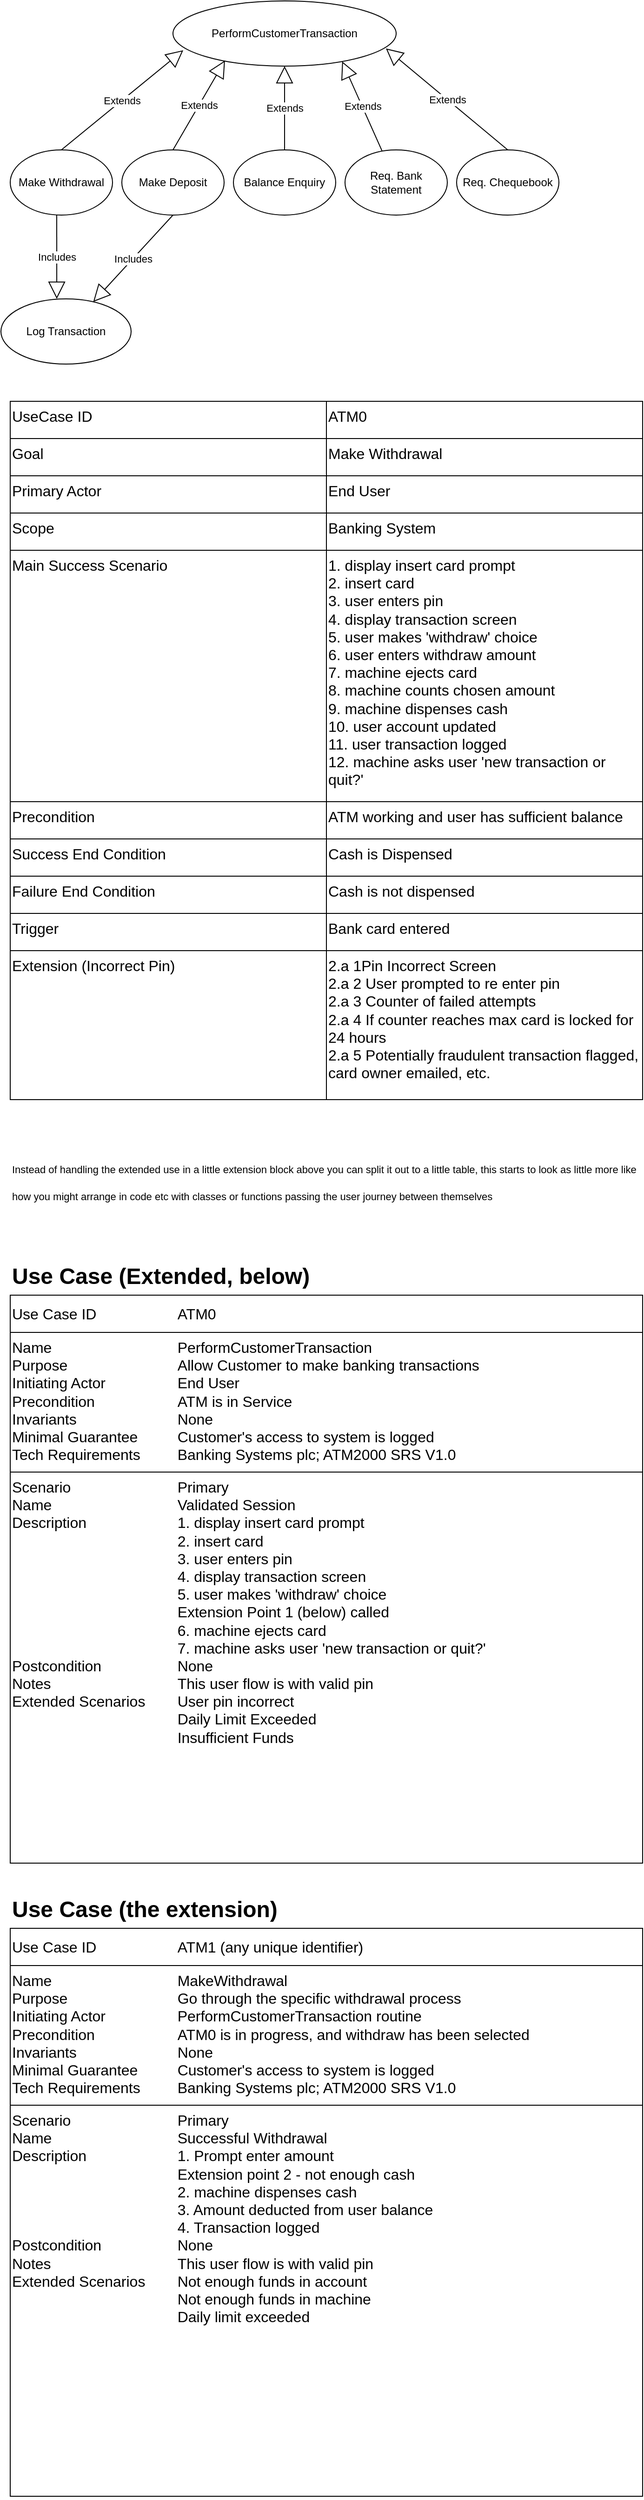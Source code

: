 <mxfile version="24.7.16">
  <diagram name="Page-1" id="umPs6xT7C7LwK8Nbkj6T">
    <mxGraphModel dx="1166" dy="850" grid="1" gridSize="10" guides="1" tooltips="1" connect="1" arrows="1" fold="1" page="1" pageScale="1" pageWidth="827" pageHeight="1169" math="0" shadow="0">
      <root>
        <mxCell id="0" />
        <mxCell id="1" parent="0" />
        <mxCell id="i3tY8GlQoI4o4nY7Csy0-1" value="PerformCustomerTransaction" style="ellipse;whiteSpace=wrap;html=1;" vertex="1" parent="1">
          <mxGeometry x="255" y="50" width="240" height="70" as="geometry" />
        </mxCell>
        <mxCell id="i3tY8GlQoI4o4nY7Csy0-2" value="Make Withdrawal" style="ellipse;whiteSpace=wrap;html=1;" vertex="1" parent="1">
          <mxGeometry x="80" y="210" width="110" height="70" as="geometry" />
        </mxCell>
        <mxCell id="i3tY8GlQoI4o4nY7Csy0-6" value="Make Deposit" style="ellipse;whiteSpace=wrap;html=1;" vertex="1" parent="1">
          <mxGeometry x="200" y="210" width="110" height="70" as="geometry" />
        </mxCell>
        <mxCell id="i3tY8GlQoI4o4nY7Csy0-7" value="Balance Enquiry" style="ellipse;whiteSpace=wrap;html=1;" vertex="1" parent="1">
          <mxGeometry x="320" y="210" width="110" height="70" as="geometry" />
        </mxCell>
        <mxCell id="i3tY8GlQoI4o4nY7Csy0-8" value="Req. Bank Statement" style="ellipse;whiteSpace=wrap;html=1;" vertex="1" parent="1">
          <mxGeometry x="440" y="210" width="110" height="70" as="geometry" />
        </mxCell>
        <mxCell id="i3tY8GlQoI4o4nY7Csy0-9" value="Req. Chequebook" style="ellipse;whiteSpace=wrap;html=1;" vertex="1" parent="1">
          <mxGeometry x="560" y="210" width="110" height="70" as="geometry" />
        </mxCell>
        <mxCell id="i3tY8GlQoI4o4nY7Csy0-15" value="Extends" style="endArrow=block;endSize=16;endFill=0;html=1;rounded=0;exitX=0.5;exitY=0;exitDx=0;exitDy=0;entryX=0.046;entryY=0.757;entryDx=0;entryDy=0;entryPerimeter=0;" edge="1" parent="1" source="i3tY8GlQoI4o4nY7Csy0-2" target="i3tY8GlQoI4o4nY7Csy0-1">
          <mxGeometry width="160" relative="1" as="geometry">
            <mxPoint x="240" y="450" as="sourcePoint" />
            <mxPoint x="400" y="450" as="targetPoint" />
          </mxGeometry>
        </mxCell>
        <mxCell id="i3tY8GlQoI4o4nY7Csy0-16" value="Extends" style="endArrow=block;endSize=16;endFill=0;html=1;rounded=0;exitX=0.5;exitY=0;exitDx=0;exitDy=0;entryX=0.233;entryY=0.914;entryDx=0;entryDy=0;entryPerimeter=0;" edge="1" parent="1" source="i3tY8GlQoI4o4nY7Csy0-6" target="i3tY8GlQoI4o4nY7Csy0-1">
          <mxGeometry width="160" relative="1" as="geometry">
            <mxPoint x="145" y="220" as="sourcePoint" />
            <mxPoint x="276" y="123" as="targetPoint" />
          </mxGeometry>
        </mxCell>
        <mxCell id="i3tY8GlQoI4o4nY7Csy0-17" value="Extends" style="endArrow=block;endSize=16;endFill=0;html=1;rounded=0;exitX=0.5;exitY=0;exitDx=0;exitDy=0;entryX=0.5;entryY=1;entryDx=0;entryDy=0;" edge="1" parent="1" source="i3tY8GlQoI4o4nY7Csy0-7" target="i3tY8GlQoI4o4nY7Csy0-1">
          <mxGeometry width="160" relative="1" as="geometry">
            <mxPoint x="265" y="220" as="sourcePoint" />
            <mxPoint x="300" y="130" as="targetPoint" />
          </mxGeometry>
        </mxCell>
        <mxCell id="i3tY8GlQoI4o4nY7Csy0-18" value="Extends" style="endArrow=block;endSize=16;endFill=0;html=1;rounded=0;entryX=0.758;entryY=0.929;entryDx=0;entryDy=0;entryPerimeter=0;" edge="1" parent="1" source="i3tY8GlQoI4o4nY7Csy0-8" target="i3tY8GlQoI4o4nY7Csy0-1">
          <mxGeometry width="160" relative="1" as="geometry">
            <mxPoint x="275" y="230" as="sourcePoint" />
            <mxPoint x="310" y="140" as="targetPoint" />
          </mxGeometry>
        </mxCell>
        <mxCell id="i3tY8GlQoI4o4nY7Csy0-19" value="Extends" style="endArrow=block;endSize=16;endFill=0;html=1;rounded=0;exitX=0.5;exitY=0;exitDx=0;exitDy=0;entryX=0.954;entryY=0.729;entryDx=0;entryDy=0;entryPerimeter=0;" edge="1" parent="1" source="i3tY8GlQoI4o4nY7Csy0-9" target="i3tY8GlQoI4o4nY7Csy0-1">
          <mxGeometry width="160" relative="1" as="geometry">
            <mxPoint x="489" y="222" as="sourcePoint" />
            <mxPoint x="447" y="135" as="targetPoint" />
          </mxGeometry>
        </mxCell>
        <mxCell id="i3tY8GlQoI4o4nY7Csy0-20" value="Log Transaction" style="ellipse;whiteSpace=wrap;html=1;" vertex="1" parent="1">
          <mxGeometry x="70" y="370" width="140" height="70" as="geometry" />
        </mxCell>
        <mxCell id="i3tY8GlQoI4o4nY7Csy0-22" value="Includes" style="endArrow=block;endSize=16;endFill=0;html=1;rounded=0;entryX=0.429;entryY=0;entryDx=0;entryDy=0;entryPerimeter=0;" edge="1" parent="1" target="i3tY8GlQoI4o4nY7Csy0-20">
          <mxGeometry width="160" relative="1" as="geometry">
            <mxPoint x="130" y="280" as="sourcePoint" />
            <mxPoint x="90" y="320" as="targetPoint" />
          </mxGeometry>
        </mxCell>
        <mxCell id="i3tY8GlQoI4o4nY7Csy0-24" value="Includes" style="endArrow=block;endSize=16;endFill=0;html=1;rounded=0;exitX=0.5;exitY=1;exitDx=0;exitDy=0;" edge="1" parent="1" source="i3tY8GlQoI4o4nY7Csy0-6" target="i3tY8GlQoI4o4nY7Csy0-20">
          <mxGeometry width="160" relative="1" as="geometry">
            <mxPoint x="150" y="380" as="sourcePoint" />
            <mxPoint x="270" y="370" as="targetPoint" />
          </mxGeometry>
        </mxCell>
        <mxCell id="i3tY8GlQoI4o4nY7Csy0-25" value="" style="shape=table;startSize=0;container=1;collapsible=0;childLayout=tableLayout;fontSize=16;align=left;" vertex="1" parent="1">
          <mxGeometry x="80" y="480" width="680" height="750" as="geometry" />
        </mxCell>
        <mxCell id="i3tY8GlQoI4o4nY7Csy0-26" value="" style="shape=tableRow;horizontal=0;startSize=0;swimlaneHead=0;swimlaneBody=0;strokeColor=inherit;top=0;left=0;bottom=0;right=0;collapsible=0;dropTarget=0;fillColor=none;points=[[0,0.5],[1,0.5]];portConstraint=eastwest;fontSize=16;" vertex="1" parent="i3tY8GlQoI4o4nY7Csy0-25">
          <mxGeometry width="680" height="40" as="geometry" />
        </mxCell>
        <mxCell id="i3tY8GlQoI4o4nY7Csy0-43" value="UseCase ID" style="shape=partialRectangle;html=1;whiteSpace=wrap;connectable=0;strokeColor=inherit;overflow=hidden;fillColor=none;top=0;left=0;bottom=0;right=0;pointerEvents=1;fontSize=16;align=left;verticalAlign=top;" vertex="1" parent="i3tY8GlQoI4o4nY7Csy0-26">
          <mxGeometry width="340" height="40" as="geometry">
            <mxRectangle width="340" height="40" as="alternateBounds" />
          </mxGeometry>
        </mxCell>
        <mxCell id="i3tY8GlQoI4o4nY7Csy0-40" value="ATM0" style="shape=partialRectangle;html=1;whiteSpace=wrap;connectable=0;strokeColor=inherit;overflow=hidden;fillColor=none;top=0;left=0;bottom=0;right=0;pointerEvents=1;fontSize=16;align=left;verticalAlign=top;" vertex="1" parent="i3tY8GlQoI4o4nY7Csy0-26">
          <mxGeometry x="340" width="340" height="40" as="geometry">
            <mxRectangle width="340" height="40" as="alternateBounds" />
          </mxGeometry>
        </mxCell>
        <mxCell id="i3tY8GlQoI4o4nY7Csy0-34" value="" style="shape=tableRow;horizontal=0;startSize=0;swimlaneHead=0;swimlaneBody=0;strokeColor=inherit;top=0;left=0;bottom=0;right=0;collapsible=0;dropTarget=0;fillColor=none;points=[[0,0.5],[1,0.5]];portConstraint=eastwest;fontSize=16;" vertex="1" parent="i3tY8GlQoI4o4nY7Csy0-25">
          <mxGeometry y="40" width="680" height="40" as="geometry" />
        </mxCell>
        <mxCell id="i3tY8GlQoI4o4nY7Csy0-44" value="Goal" style="shape=partialRectangle;html=1;whiteSpace=wrap;connectable=0;strokeColor=inherit;overflow=hidden;fillColor=none;top=0;left=0;bottom=0;right=0;pointerEvents=1;fontSize=16;align=left;verticalAlign=top;" vertex="1" parent="i3tY8GlQoI4o4nY7Csy0-34">
          <mxGeometry width="340" height="40" as="geometry">
            <mxRectangle width="340" height="40" as="alternateBounds" />
          </mxGeometry>
        </mxCell>
        <mxCell id="i3tY8GlQoI4o4nY7Csy0-41" value="Make Withdrawal" style="shape=partialRectangle;html=1;whiteSpace=wrap;connectable=0;strokeColor=inherit;overflow=hidden;fillColor=none;top=0;left=0;bottom=0;right=0;pointerEvents=1;fontSize=16;align=left;verticalAlign=top;" vertex="1" parent="i3tY8GlQoI4o4nY7Csy0-34">
          <mxGeometry x="340" width="340" height="40" as="geometry">
            <mxRectangle width="340" height="40" as="alternateBounds" />
          </mxGeometry>
        </mxCell>
        <mxCell id="i3tY8GlQoI4o4nY7Csy0-30" value="" style="shape=tableRow;horizontal=0;startSize=0;swimlaneHead=0;swimlaneBody=0;strokeColor=inherit;top=0;left=0;bottom=0;right=0;collapsible=0;dropTarget=0;fillColor=none;points=[[0,0.5],[1,0.5]];portConstraint=eastwest;fontSize=16;" vertex="1" parent="i3tY8GlQoI4o4nY7Csy0-25">
          <mxGeometry y="80" width="680" height="40" as="geometry" />
        </mxCell>
        <mxCell id="i3tY8GlQoI4o4nY7Csy0-45" value="Primary Actor" style="shape=partialRectangle;html=1;whiteSpace=wrap;connectable=0;strokeColor=inherit;overflow=hidden;fillColor=none;top=0;left=0;bottom=0;right=0;pointerEvents=1;fontSize=16;align=left;verticalAlign=top;" vertex="1" parent="i3tY8GlQoI4o4nY7Csy0-30">
          <mxGeometry width="340" height="40" as="geometry">
            <mxRectangle width="340" height="40" as="alternateBounds" />
          </mxGeometry>
        </mxCell>
        <mxCell id="i3tY8GlQoI4o4nY7Csy0-42" value="End User" style="shape=partialRectangle;html=1;whiteSpace=wrap;connectable=0;strokeColor=inherit;overflow=hidden;fillColor=none;top=0;left=0;bottom=0;right=0;pointerEvents=1;fontSize=16;align=left;verticalAlign=top;" vertex="1" parent="i3tY8GlQoI4o4nY7Csy0-30">
          <mxGeometry x="340" width="340" height="40" as="geometry">
            <mxRectangle width="340" height="40" as="alternateBounds" />
          </mxGeometry>
        </mxCell>
        <mxCell id="i3tY8GlQoI4o4nY7Csy0-52" style="shape=tableRow;horizontal=0;startSize=0;swimlaneHead=0;swimlaneBody=0;strokeColor=inherit;top=0;left=0;bottom=0;right=0;collapsible=0;dropTarget=0;fillColor=none;points=[[0,0.5],[1,0.5]];portConstraint=eastwest;fontSize=16;" vertex="1" parent="i3tY8GlQoI4o4nY7Csy0-25">
          <mxGeometry y="120" width="680" height="40" as="geometry" />
        </mxCell>
        <mxCell id="i3tY8GlQoI4o4nY7Csy0-53" value="Scope" style="shape=partialRectangle;html=1;whiteSpace=wrap;connectable=0;strokeColor=inherit;overflow=hidden;fillColor=none;top=0;left=0;bottom=0;right=0;pointerEvents=1;fontSize=16;align=left;verticalAlign=top;" vertex="1" parent="i3tY8GlQoI4o4nY7Csy0-52">
          <mxGeometry width="340" height="40" as="geometry">
            <mxRectangle width="340" height="40" as="alternateBounds" />
          </mxGeometry>
        </mxCell>
        <mxCell id="i3tY8GlQoI4o4nY7Csy0-54" value="Banking System" style="shape=partialRectangle;html=1;whiteSpace=wrap;connectable=0;strokeColor=inherit;overflow=hidden;fillColor=none;top=0;left=0;bottom=0;right=0;pointerEvents=1;fontSize=16;align=left;verticalAlign=top;" vertex="1" parent="i3tY8GlQoI4o4nY7Csy0-52">
          <mxGeometry x="340" width="340" height="40" as="geometry">
            <mxRectangle width="340" height="40" as="alternateBounds" />
          </mxGeometry>
        </mxCell>
        <mxCell id="i3tY8GlQoI4o4nY7Csy0-55" style="shape=tableRow;horizontal=0;startSize=0;swimlaneHead=0;swimlaneBody=0;strokeColor=inherit;top=0;left=0;bottom=0;right=0;collapsible=0;dropTarget=0;fillColor=none;points=[[0,0.5],[1,0.5]];portConstraint=eastwest;fontSize=16;" vertex="1" parent="i3tY8GlQoI4o4nY7Csy0-25">
          <mxGeometry y="160" width="680" height="270" as="geometry" />
        </mxCell>
        <mxCell id="i3tY8GlQoI4o4nY7Csy0-56" value="Main Success Scenario" style="shape=partialRectangle;html=1;whiteSpace=wrap;connectable=0;strokeColor=inherit;overflow=hidden;fillColor=none;top=0;left=0;bottom=0;right=0;pointerEvents=1;fontSize=16;align=left;verticalAlign=top;" vertex="1" parent="i3tY8GlQoI4o4nY7Csy0-55">
          <mxGeometry width="340" height="270" as="geometry">
            <mxRectangle width="340" height="270" as="alternateBounds" />
          </mxGeometry>
        </mxCell>
        <mxCell id="i3tY8GlQoI4o4nY7Csy0-57" value="&lt;div&gt;1. display insert card prompt&lt;/div&gt;2. insert card&lt;div&gt;3. user enters pin&lt;/div&gt;&lt;div&gt;4. display transaction screen&lt;/div&gt;&lt;div&gt;5. user makes &#39;withdraw&#39; choice&lt;/div&gt;&lt;div&gt;6. user enters withdraw amount&lt;/div&gt;&lt;div&gt;7. machine ejects card&lt;/div&gt;&lt;div&gt;8. machine counts chosen amount&lt;/div&gt;&lt;div&gt;9. machine dispenses cash&lt;/div&gt;&lt;div&gt;10. user account updated&lt;/div&gt;&lt;div&gt;11. user transaction logged&lt;/div&gt;&lt;div&gt;12. machine asks user &#39;new transaction or quit?&#39;&lt;/div&gt;" style="shape=partialRectangle;html=1;whiteSpace=wrap;connectable=0;strokeColor=inherit;overflow=hidden;fillColor=none;top=0;left=0;bottom=0;right=0;pointerEvents=1;fontSize=16;align=left;verticalAlign=top;" vertex="1" parent="i3tY8GlQoI4o4nY7Csy0-55">
          <mxGeometry x="340" width="340" height="270" as="geometry">
            <mxRectangle width="340" height="270" as="alternateBounds" />
          </mxGeometry>
        </mxCell>
        <mxCell id="i3tY8GlQoI4o4nY7Csy0-58" style="shape=tableRow;horizontal=0;startSize=0;swimlaneHead=0;swimlaneBody=0;strokeColor=inherit;top=0;left=0;bottom=0;right=0;collapsible=0;dropTarget=0;fillColor=none;points=[[0,0.5],[1,0.5]];portConstraint=eastwest;fontSize=16;" vertex="1" parent="i3tY8GlQoI4o4nY7Csy0-25">
          <mxGeometry y="430" width="680" height="40" as="geometry" />
        </mxCell>
        <mxCell id="i3tY8GlQoI4o4nY7Csy0-59" value="Precondition" style="shape=partialRectangle;html=1;whiteSpace=wrap;connectable=0;strokeColor=inherit;overflow=hidden;fillColor=none;top=0;left=0;bottom=0;right=0;pointerEvents=1;fontSize=16;align=left;verticalAlign=top;" vertex="1" parent="i3tY8GlQoI4o4nY7Csy0-58">
          <mxGeometry width="340" height="40" as="geometry">
            <mxRectangle width="340" height="40" as="alternateBounds" />
          </mxGeometry>
        </mxCell>
        <mxCell id="i3tY8GlQoI4o4nY7Csy0-60" value="ATM working and user has sufficient balance" style="shape=partialRectangle;html=1;whiteSpace=wrap;connectable=0;strokeColor=inherit;overflow=hidden;fillColor=none;top=0;left=0;bottom=0;right=0;pointerEvents=1;fontSize=16;align=left;verticalAlign=top;" vertex="1" parent="i3tY8GlQoI4o4nY7Csy0-58">
          <mxGeometry x="340" width="340" height="40" as="geometry">
            <mxRectangle width="340" height="40" as="alternateBounds" />
          </mxGeometry>
        </mxCell>
        <mxCell id="i3tY8GlQoI4o4nY7Csy0-61" style="shape=tableRow;horizontal=0;startSize=0;swimlaneHead=0;swimlaneBody=0;strokeColor=inherit;top=0;left=0;bottom=0;right=0;collapsible=0;dropTarget=0;fillColor=none;points=[[0,0.5],[1,0.5]];portConstraint=eastwest;fontSize=16;" vertex="1" parent="i3tY8GlQoI4o4nY7Csy0-25">
          <mxGeometry y="470" width="680" height="40" as="geometry" />
        </mxCell>
        <mxCell id="i3tY8GlQoI4o4nY7Csy0-62" value="Success End Condition" style="shape=partialRectangle;html=1;whiteSpace=wrap;connectable=0;strokeColor=inherit;overflow=hidden;fillColor=none;top=0;left=0;bottom=0;right=0;pointerEvents=1;fontSize=16;align=left;verticalAlign=top;" vertex="1" parent="i3tY8GlQoI4o4nY7Csy0-61">
          <mxGeometry width="340" height="40" as="geometry">
            <mxRectangle width="340" height="40" as="alternateBounds" />
          </mxGeometry>
        </mxCell>
        <mxCell id="i3tY8GlQoI4o4nY7Csy0-63" value="Cash is Dispensed" style="shape=partialRectangle;html=1;whiteSpace=wrap;connectable=0;strokeColor=inherit;overflow=hidden;fillColor=none;top=0;left=0;bottom=0;right=0;pointerEvents=1;fontSize=16;align=left;verticalAlign=top;" vertex="1" parent="i3tY8GlQoI4o4nY7Csy0-61">
          <mxGeometry x="340" width="340" height="40" as="geometry">
            <mxRectangle width="340" height="40" as="alternateBounds" />
          </mxGeometry>
        </mxCell>
        <mxCell id="i3tY8GlQoI4o4nY7Csy0-64" style="shape=tableRow;horizontal=0;startSize=0;swimlaneHead=0;swimlaneBody=0;strokeColor=inherit;top=0;left=0;bottom=0;right=0;collapsible=0;dropTarget=0;fillColor=none;points=[[0,0.5],[1,0.5]];portConstraint=eastwest;fontSize=16;" vertex="1" parent="i3tY8GlQoI4o4nY7Csy0-25">
          <mxGeometry y="510" width="680" height="40" as="geometry" />
        </mxCell>
        <mxCell id="i3tY8GlQoI4o4nY7Csy0-65" value="Failure End Condition" style="shape=partialRectangle;html=1;whiteSpace=wrap;connectable=0;strokeColor=inherit;overflow=hidden;fillColor=none;top=0;left=0;bottom=0;right=0;pointerEvents=1;fontSize=16;align=left;verticalAlign=top;" vertex="1" parent="i3tY8GlQoI4o4nY7Csy0-64">
          <mxGeometry width="340" height="40" as="geometry">
            <mxRectangle width="340" height="40" as="alternateBounds" />
          </mxGeometry>
        </mxCell>
        <mxCell id="i3tY8GlQoI4o4nY7Csy0-66" value="Cash is not dispensed" style="shape=partialRectangle;html=1;whiteSpace=wrap;connectable=0;strokeColor=inherit;overflow=hidden;fillColor=none;top=0;left=0;bottom=0;right=0;pointerEvents=1;fontSize=16;align=left;verticalAlign=top;" vertex="1" parent="i3tY8GlQoI4o4nY7Csy0-64">
          <mxGeometry x="340" width="340" height="40" as="geometry">
            <mxRectangle width="340" height="40" as="alternateBounds" />
          </mxGeometry>
        </mxCell>
        <mxCell id="i3tY8GlQoI4o4nY7Csy0-67" style="shape=tableRow;horizontal=0;startSize=0;swimlaneHead=0;swimlaneBody=0;strokeColor=inherit;top=0;left=0;bottom=0;right=0;collapsible=0;dropTarget=0;fillColor=none;points=[[0,0.5],[1,0.5]];portConstraint=eastwest;fontSize=16;" vertex="1" parent="i3tY8GlQoI4o4nY7Csy0-25">
          <mxGeometry y="550" width="680" height="40" as="geometry" />
        </mxCell>
        <mxCell id="i3tY8GlQoI4o4nY7Csy0-68" value="Trigger" style="shape=partialRectangle;html=1;whiteSpace=wrap;connectable=0;strokeColor=inherit;overflow=hidden;fillColor=none;top=0;left=0;bottom=0;right=0;pointerEvents=1;fontSize=16;align=left;verticalAlign=top;" vertex="1" parent="i3tY8GlQoI4o4nY7Csy0-67">
          <mxGeometry width="340" height="40" as="geometry">
            <mxRectangle width="340" height="40" as="alternateBounds" />
          </mxGeometry>
        </mxCell>
        <mxCell id="i3tY8GlQoI4o4nY7Csy0-69" value="Bank card entered" style="shape=partialRectangle;html=1;whiteSpace=wrap;connectable=0;strokeColor=inherit;overflow=hidden;fillColor=none;top=0;left=0;bottom=0;right=0;pointerEvents=1;fontSize=16;align=left;verticalAlign=top;" vertex="1" parent="i3tY8GlQoI4o4nY7Csy0-67">
          <mxGeometry x="340" width="340" height="40" as="geometry">
            <mxRectangle width="340" height="40" as="alternateBounds" />
          </mxGeometry>
        </mxCell>
        <mxCell id="i3tY8GlQoI4o4nY7Csy0-70" style="shape=tableRow;horizontal=0;startSize=0;swimlaneHead=0;swimlaneBody=0;strokeColor=inherit;top=0;left=0;bottom=0;right=0;collapsible=0;dropTarget=0;fillColor=none;points=[[0,0.5],[1,0.5]];portConstraint=eastwest;fontSize=16;" vertex="1" parent="i3tY8GlQoI4o4nY7Csy0-25">
          <mxGeometry y="590" width="680" height="160" as="geometry" />
        </mxCell>
        <mxCell id="i3tY8GlQoI4o4nY7Csy0-71" value="Extension (Incorrect Pin)" style="shape=partialRectangle;html=1;whiteSpace=wrap;connectable=0;strokeColor=inherit;overflow=hidden;fillColor=none;top=0;left=0;bottom=0;right=0;pointerEvents=1;fontSize=16;align=left;verticalAlign=top;" vertex="1" parent="i3tY8GlQoI4o4nY7Csy0-70">
          <mxGeometry width="340" height="160" as="geometry">
            <mxRectangle width="340" height="160" as="alternateBounds" />
          </mxGeometry>
        </mxCell>
        <mxCell id="i3tY8GlQoI4o4nY7Csy0-72" value="2.a 1Pin Incorrect Screen&lt;div&gt;2.a 2 User prompted to re enter pin&lt;/div&gt;&lt;div&gt;2.a 3 Counter of failed attempts&lt;/div&gt;&lt;div&gt;2.a 4 If counter reaches max card is locked for 24 hours&lt;/div&gt;&lt;div&gt;2.a 5 Potentially fraudulent transaction flagged, card owner emailed, etc.&lt;/div&gt;" style="shape=partialRectangle;html=1;whiteSpace=wrap;connectable=0;strokeColor=inherit;overflow=hidden;fillColor=none;top=0;left=0;bottom=0;right=0;pointerEvents=1;fontSize=16;align=left;verticalAlign=top;" vertex="1" parent="i3tY8GlQoI4o4nY7Csy0-70">
          <mxGeometry x="340" width="340" height="160" as="geometry">
            <mxRectangle width="340" height="160" as="alternateBounds" />
          </mxGeometry>
        </mxCell>
        <mxCell id="i3tY8GlQoI4o4nY7Csy0-76" value="" style="shape=table;startSize=0;container=1;collapsible=0;childLayout=tableLayout;fontSize=16;" vertex="1" parent="1">
          <mxGeometry x="80" y="1440" width="680" height="610" as="geometry" />
        </mxCell>
        <mxCell id="i3tY8GlQoI4o4nY7Csy0-91" style="shape=tableRow;horizontal=0;startSize=0;swimlaneHead=0;swimlaneBody=0;strokeColor=inherit;top=0;left=0;bottom=0;right=0;collapsible=0;dropTarget=0;fillColor=none;points=[[0,0.5],[1,0.5]];portConstraint=eastwest;fontSize=16;" vertex="1" parent="i3tY8GlQoI4o4nY7Csy0-76">
          <mxGeometry width="680" height="40" as="geometry" />
        </mxCell>
        <mxCell id="i3tY8GlQoI4o4nY7Csy0-92" value="Use Case ID&lt;span style=&quot;white-space: pre;&quot;&gt;&#x9;&lt;span style=&quot;white-space: pre;&quot;&gt;&#x9;&lt;/span&gt;&lt;span style=&quot;white-space: pre;&quot;&gt;&#x9;&lt;/span&gt;ATM0&lt;/span&gt;" style="shape=partialRectangle;html=1;whiteSpace=wrap;connectable=0;strokeColor=inherit;overflow=hidden;fillColor=none;top=0;left=0;bottom=0;right=0;pointerEvents=1;fontSize=16;align=left;" vertex="1" parent="i3tY8GlQoI4o4nY7Csy0-91">
          <mxGeometry width="680" height="40" as="geometry">
            <mxRectangle width="680" height="40" as="alternateBounds" />
          </mxGeometry>
        </mxCell>
        <mxCell id="i3tY8GlQoI4o4nY7Csy0-89" style="shape=tableRow;horizontal=0;startSize=0;swimlaneHead=0;swimlaneBody=0;strokeColor=inherit;top=0;left=0;bottom=0;right=0;collapsible=0;dropTarget=0;fillColor=none;points=[[0,0.5],[1,0.5]];portConstraint=eastwest;fontSize=16;" vertex="1" parent="i3tY8GlQoI4o4nY7Csy0-76">
          <mxGeometry y="40" width="680" height="150" as="geometry" />
        </mxCell>
        <mxCell id="i3tY8GlQoI4o4nY7Csy0-90" value="Name&lt;span style=&quot;white-space: pre;&quot;&gt;&#x9;&lt;/span&gt;&lt;span style=&quot;white-space: pre;&quot;&gt;&#x9;&lt;/span&gt;&lt;span style=&quot;white-space: pre;&quot;&gt;&#x9;&lt;/span&gt;&lt;span style=&quot;white-space: pre;&quot;&gt;&#x9;PerformCustomerTransaction&lt;/span&gt;&lt;div&gt;Purpose&lt;span style=&quot;white-space: pre;&quot;&gt;&#x9;&lt;/span&gt;&lt;span style=&quot;white-space: pre;&quot;&gt;&#x9;&lt;/span&gt;&lt;span style=&quot;white-space: pre;&quot;&gt;&#x9;&lt;/span&gt;&lt;span style=&quot;white-space: pre;&quot;&gt;&#x9;Allow Customer to make banking transactions&lt;/span&gt;&lt;/div&gt;&lt;div&gt;Initiating Actor&lt;span style=&quot;white-space: pre;&quot;&gt;&#x9;&lt;/span&gt;&lt;span style=&quot;white-space: pre;&quot;&gt;&#x9;&lt;/span&gt;&lt;span style=&quot;white-space: pre;&quot;&gt;&#x9;End User&lt;/span&gt;&lt;/div&gt;&lt;div&gt;Precondition&lt;span style=&quot;white-space: pre;&quot;&gt;&#x9;&lt;/span&gt;&lt;span style=&quot;white-space: pre;&quot;&gt;&#x9;&lt;/span&gt;&lt;span style=&quot;white-space: pre;&quot;&gt;&#x9;ATM is in Service&lt;/span&gt;&lt;/div&gt;&lt;div&gt;Invariants&lt;span style=&quot;white-space: pre;&quot;&gt;&#x9;&lt;/span&gt;&lt;span style=&quot;white-space: pre;&quot;&gt;&#x9;&lt;/span&gt;&lt;span style=&quot;white-space: pre;&quot;&gt;&#x9;None&lt;/span&gt;&lt;/div&gt;&lt;div&gt;Minimal&lt;span style=&quot;white-space: pre;&quot;&gt; &lt;/span&gt;Guarantee&lt;span style=&quot;white-space: pre;&quot;&gt;&#x9;&lt;/span&gt;&lt;span style=&quot;white-space: pre;&quot;&gt;&#x9;Customer&#39;s access to system is logged&lt;/span&gt;&lt;/div&gt;&lt;div&gt;Tech Requirements&lt;span style=&quot;white-space: pre;&quot;&gt;&#x9;&lt;/span&gt;&lt;span style=&quot;white-space: pre;&quot;&gt;&#x9;Banking Systems plc; ATM2000 SRS V1.0&lt;/span&gt;&lt;span style=&quot;white-space: pre;&quot;&gt;&#x9;&lt;/span&gt;&lt;/div&gt;" style="shape=partialRectangle;html=1;whiteSpace=wrap;connectable=0;strokeColor=inherit;overflow=hidden;fillColor=none;top=0;left=0;bottom=0;right=0;pointerEvents=1;fontSize=16;align=left;verticalAlign=top;" vertex="1" parent="i3tY8GlQoI4o4nY7Csy0-89">
          <mxGeometry width="680" height="150" as="geometry">
            <mxRectangle width="680" height="150" as="alternateBounds" />
          </mxGeometry>
        </mxCell>
        <mxCell id="i3tY8GlQoI4o4nY7Csy0-77" value="" style="shape=tableRow;horizontal=0;startSize=0;swimlaneHead=0;swimlaneBody=0;strokeColor=inherit;top=0;left=0;bottom=0;right=0;collapsible=0;dropTarget=0;fillColor=none;points=[[0,0.5],[1,0.5]];portConstraint=eastwest;fontSize=16;" vertex="1" parent="i3tY8GlQoI4o4nY7Csy0-76">
          <mxGeometry y="190" width="680" height="420" as="geometry" />
        </mxCell>
        <mxCell id="i3tY8GlQoI4o4nY7Csy0-78" value="Scenario&lt;span style=&quot;white-space: pre;&quot;&gt;&#x9;&lt;/span&gt;&lt;span style=&quot;white-space: pre;&quot;&gt;&#x9;&lt;/span&gt;&lt;span style=&quot;white-space: pre;&quot;&gt;&#x9;&lt;/span&gt;&lt;span style=&quot;white-space: pre;&quot;&gt;&#x9;Primary&lt;/span&gt;&lt;div&gt;&lt;span style=&quot;white-space: pre;&quot;&gt;Name&lt;span style=&quot;white-space: pre;&quot;&gt;&#x9;&lt;/span&gt;&lt;span style=&quot;white-space: pre;&quot;&gt;&#x9;&lt;/span&gt;&lt;span style=&quot;white-space: pre;&quot;&gt;&#x9;&lt;/span&gt;&lt;span style=&quot;white-space: pre;&quot;&gt;&#x9;Validated Session&lt;/span&gt;&lt;/span&gt;&lt;/div&gt;&lt;div&gt;&lt;span style=&quot;white-space: pre;&quot;&gt;&lt;span style=&quot;white-space: pre;&quot;&gt;Description&lt;span style=&quot;white-space: pre;&quot;&gt;&#x9;&lt;/span&gt;&lt;span style=&quot;white-space: pre;&quot;&gt;&#x9;&lt;/span&gt;&lt;span style=&quot;white-space: pre;&quot;&gt;&#x9;&lt;/span&gt;&lt;/span&gt;&lt;/span&gt;1. display insert card prompt&lt;/div&gt;&lt;span style=&quot;white-space: pre;&quot;&gt;&#x9;&lt;/span&gt;&lt;span style=&quot;white-space: pre;&quot;&gt;&#x9;&lt;/span&gt;&lt;span style=&quot;white-space: pre;&quot;&gt;&#x9;&lt;/span&gt;&lt;span style=&quot;white-space: pre;&quot;&gt;&#x9;&lt;/span&gt;&lt;span style=&quot;white-space: pre;&quot;&gt;&#x9;&lt;/span&gt;2. insert card&lt;div&gt;&lt;span style=&quot;white-space: pre;&quot;&gt;&#x9;&lt;/span&gt;&lt;span style=&quot;white-space: pre;&quot;&gt;&#x9;&lt;/span&gt;&lt;span style=&quot;white-space: pre;&quot;&gt;&#x9;&lt;/span&gt;&lt;span style=&quot;white-space: pre;&quot;&gt;&#x9;&lt;/span&gt;&lt;span style=&quot;white-space: pre;&quot;&gt;&#x9;&lt;/span&gt;3. user enters pin&lt;/div&gt;&lt;div&gt;&lt;span style=&quot;white-space: pre;&quot;&gt;&#x9;&lt;/span&gt;&lt;span style=&quot;white-space: pre;&quot;&gt;&#x9;&lt;/span&gt;&lt;span style=&quot;white-space: pre;&quot;&gt;&#x9;&lt;/span&gt;&lt;span style=&quot;white-space: pre;&quot;&gt;&#x9;&lt;/span&gt;&lt;span style=&quot;white-space: pre;&quot;&gt;&#x9;&lt;/span&gt;4. display transaction screen&lt;/div&gt;&lt;div&gt;&lt;span style=&quot;white-space: pre;&quot;&gt;&#x9;&lt;/span&gt;&lt;span style=&quot;white-space: pre;&quot;&gt;&#x9;&lt;/span&gt;&lt;span style=&quot;white-space: pre;&quot;&gt;&#x9;&lt;/span&gt;&lt;span style=&quot;white-space: pre;&quot;&gt;&#x9;&lt;/span&gt;&lt;span style=&quot;white-space: pre;&quot;&gt;&#x9;&lt;/span&gt;5. user makes &#39;withdraw&#39; choice&lt;/div&gt;&lt;div&gt;&lt;span style=&quot;white-space: pre;&quot;&gt;&#x9;&lt;/span&gt;&lt;span style=&quot;white-space: pre;&quot;&gt;&#x9;&lt;/span&gt;&lt;span style=&quot;white-space: pre;&quot;&gt;&#x9;&lt;/span&gt;&lt;span style=&quot;white-space: pre;&quot;&gt;&#x9;&lt;/span&gt;&lt;span style=&quot;white-space: pre;&quot;&gt;&#x9;Extension Point 1 (below) called&lt;/span&gt;&lt;/div&gt;&lt;div&gt;&lt;span style=&quot;white-space: pre;&quot;&gt;&#x9;&lt;/span&gt;&lt;span style=&quot;white-space: pre;&quot;&gt;&#x9;&lt;/span&gt;&lt;span style=&quot;white-space: pre;&quot;&gt;&#x9;&lt;/span&gt;&lt;span style=&quot;white-space: pre;&quot;&gt;&#x9;&lt;/span&gt;&lt;span style=&quot;white-space: pre;&quot;&gt;&#x9;6&lt;/span&gt;. machine ejects card&lt;/div&gt;&lt;div&gt;&lt;span style=&quot;white-space: pre;&quot;&gt;&#x9;&lt;/span&gt;&lt;span style=&quot;white-space: pre;&quot;&gt;&#x9;&lt;/span&gt;&lt;span style=&quot;white-space: pre;&quot;&gt;&#x9;&lt;/span&gt;&lt;span style=&quot;white-space: pre;&quot;&gt;&#x9;&lt;/span&gt;&lt;span style=&quot;white-space: pre;&quot;&gt;&#x9;7&lt;/span&gt;. machine asks user &#39;new transaction or quit?&#39;&lt;/div&gt;&lt;div&gt;Postcondition&lt;span style=&quot;white-space: pre;&quot;&gt;&#x9;&lt;/span&gt;&lt;span style=&quot;white-space: pre;&quot;&gt;&#x9;&lt;/span&gt;&lt;span style=&quot;white-space: pre;&quot;&gt;&#x9;None&lt;/span&gt;&lt;/div&gt;&lt;div&gt;&lt;span style=&quot;white-space: pre;&quot;&gt;Notes&lt;span style=&quot;white-space: pre;&quot;&gt;&#x9;&lt;/span&gt;&lt;span style=&quot;white-space: pre;&quot;&gt;&#x9;&lt;/span&gt;&lt;span style=&quot;white-space: pre;&quot;&gt;&#x9;&lt;/span&gt;&lt;span style=&quot;white-space: pre;&quot;&gt;&#x9;This user flow is with valid pin&lt;/span&gt;&lt;/span&gt;&lt;/div&gt;&lt;div&gt;&lt;span style=&quot;white-space: pre;&quot;&gt;&lt;span style=&quot;white-space: pre;&quot;&gt;Extended Scenarios&lt;span style=&quot;white-space: pre;&quot;&gt;&#x9;User pin incorrect&lt;/span&gt;&lt;/span&gt;&lt;/span&gt;&lt;/div&gt;&lt;div&gt;&lt;span style=&quot;white-space: pre;&quot;&gt;&lt;span style=&quot;white-space: pre;&quot;&gt;&lt;span style=&quot;white-space: pre;&quot;&gt;&lt;span style=&quot;white-space: pre;&quot;&gt;&#x9;&lt;/span&gt;&lt;span style=&quot;white-space: pre;&quot;&gt;&#x9;&lt;/span&gt;&lt;span style=&quot;white-space: pre;&quot;&gt;&#x9;&lt;/span&gt;&lt;span style=&quot;white-space: pre;&quot;&gt;&#x9;&lt;/span&gt;&lt;span style=&quot;white-space: pre;&quot;&gt;&#x9;Daily Limit Exceeded&lt;/span&gt;&lt;br&gt;&lt;/span&gt;&lt;/span&gt;&lt;/span&gt;&lt;/div&gt;&lt;div&gt;&lt;span style=&quot;white-space: pre;&quot;&gt;&lt;span style=&quot;white-space: pre;&quot;&gt;&lt;span style=&quot;white-space: pre;&quot;&gt;&lt;span style=&quot;white-space: pre;&quot;&gt;&lt;span style=&quot;white-space: pre;&quot;&gt;&#x9;&lt;/span&gt;&lt;span style=&quot;white-space: pre;&quot;&gt;&#x9;&lt;/span&gt;&lt;span style=&quot;white-space: pre;&quot;&gt;&#x9;&lt;/span&gt;&lt;span style=&quot;white-space: pre;&quot;&gt;&#x9;&lt;/span&gt;&lt;span style=&quot;white-space: pre;&quot;&gt;&#x9;Insufficient Funds&lt;/span&gt;&lt;br&gt;&lt;/span&gt;&lt;/span&gt;&lt;/span&gt;&lt;/span&gt;&lt;/div&gt;" style="shape=partialRectangle;html=1;whiteSpace=wrap;connectable=0;strokeColor=inherit;overflow=hidden;fillColor=none;top=0;left=0;bottom=0;right=0;pointerEvents=1;fontSize=16;align=left;verticalAlign=top;" vertex="1" parent="i3tY8GlQoI4o4nY7Csy0-77">
          <mxGeometry width="680" height="420" as="geometry">
            <mxRectangle width="680" height="420" as="alternateBounds" />
          </mxGeometry>
        </mxCell>
        <mxCell id="i3tY8GlQoI4o4nY7Csy0-93" value="&lt;font style=&quot;font-size: 11px; font-weight: normal;&quot;&gt;Instead of handling the extended use in a little extension block above you can split it out to a little table, this starts to look as little more like how you might arrange in code etc with classes or functions passing the user journey between themselves&lt;/font&gt;" style="text;strokeColor=none;fillColor=none;html=1;fontSize=24;fontStyle=1;verticalAlign=top;align=left;whiteSpace=wrap;" vertex="1" parent="1">
          <mxGeometry x="80" y="1280" width="680" height="70" as="geometry" />
        </mxCell>
        <mxCell id="i3tY8GlQoI4o4nY7Csy0-95" value="Use Case (Extended, below)" style="text;strokeColor=none;fillColor=none;html=1;fontSize=24;fontStyle=1;verticalAlign=middle;align=left;" vertex="1" parent="1">
          <mxGeometry x="80" y="1400" width="340" height="40" as="geometry" />
        </mxCell>
        <mxCell id="i3tY8GlQoI4o4nY7Csy0-97" value="Use Case (the extension)" style="text;strokeColor=none;fillColor=none;html=1;fontSize=24;fontStyle=1;verticalAlign=middle;align=left;" vertex="1" parent="1">
          <mxGeometry x="80" y="2080" width="340" height="40" as="geometry" />
        </mxCell>
        <mxCell id="i3tY8GlQoI4o4nY7Csy0-98" value="" style="shape=table;startSize=0;container=1;collapsible=0;childLayout=tableLayout;fontSize=16;" vertex="1" parent="1">
          <mxGeometry x="80" y="2120" width="680" height="610" as="geometry" />
        </mxCell>
        <mxCell id="i3tY8GlQoI4o4nY7Csy0-99" style="shape=tableRow;horizontal=0;startSize=0;swimlaneHead=0;swimlaneBody=0;strokeColor=inherit;top=0;left=0;bottom=0;right=0;collapsible=0;dropTarget=0;fillColor=none;points=[[0,0.5],[1,0.5]];portConstraint=eastwest;fontSize=16;" vertex="1" parent="i3tY8GlQoI4o4nY7Csy0-98">
          <mxGeometry width="680" height="40" as="geometry" />
        </mxCell>
        <mxCell id="i3tY8GlQoI4o4nY7Csy0-100" value="Use Case ID&lt;span style=&quot;white-space: pre;&quot;&gt;&#x9;&lt;span style=&quot;white-space: pre;&quot;&gt;&#x9;&lt;/span&gt;&lt;span style=&quot;white-space: pre;&quot;&gt;&#x9;&lt;/span&gt;ATM1 (any unique identifier)&lt;/span&gt;" style="shape=partialRectangle;html=1;whiteSpace=wrap;connectable=0;strokeColor=inherit;overflow=hidden;fillColor=none;top=0;left=0;bottom=0;right=0;pointerEvents=1;fontSize=16;align=left;" vertex="1" parent="i3tY8GlQoI4o4nY7Csy0-99">
          <mxGeometry width="680" height="40" as="geometry">
            <mxRectangle width="680" height="40" as="alternateBounds" />
          </mxGeometry>
        </mxCell>
        <mxCell id="i3tY8GlQoI4o4nY7Csy0-101" style="shape=tableRow;horizontal=0;startSize=0;swimlaneHead=0;swimlaneBody=0;strokeColor=inherit;top=0;left=0;bottom=0;right=0;collapsible=0;dropTarget=0;fillColor=none;points=[[0,0.5],[1,0.5]];portConstraint=eastwest;fontSize=16;" vertex="1" parent="i3tY8GlQoI4o4nY7Csy0-98">
          <mxGeometry y="40" width="680" height="150" as="geometry" />
        </mxCell>
        <mxCell id="i3tY8GlQoI4o4nY7Csy0-102" value="Name&lt;span style=&quot;white-space: pre;&quot;&gt;&#x9;&lt;/span&gt;&lt;span style=&quot;white-space: pre;&quot;&gt;&#x9;&lt;/span&gt;&lt;span style=&quot;white-space: pre;&quot;&gt;&#x9;&lt;/span&gt;&lt;span style=&quot;white-space: pre;&quot;&gt;&#x9;MakeWithdrawal&lt;/span&gt;&lt;div&gt;Purpose&lt;span style=&quot;white-space: pre;&quot;&gt;&#x9;&lt;/span&gt;&lt;span style=&quot;white-space: pre;&quot;&gt;&#x9;&lt;/span&gt;&lt;span style=&quot;white-space: pre;&quot;&gt;&#x9;&lt;/span&gt;&lt;span style=&quot;white-space: pre;&quot;&gt;&#x9;Go through the specific withdrawal process&lt;/span&gt;&lt;/div&gt;&lt;div&gt;Initiating Actor&lt;span style=&quot;white-space: pre;&quot;&gt;&#x9;&lt;/span&gt;&lt;span style=&quot;white-space: pre;&quot;&gt;&#x9;&lt;/span&gt;&#x9;&lt;span style=&quot;white-space: pre;&quot;&gt;&#x9;&lt;/span&gt;&lt;span style=&quot;white-space: pre;&quot;&gt;PerformCustomerTransaction routine&lt;/span&gt;&lt;/div&gt;&lt;div&gt;Precondition&lt;span style=&quot;white-space: pre;&quot;&gt;&#x9;&lt;/span&gt;&lt;span style=&quot;white-space: pre;&quot;&gt;&#x9;&lt;/span&gt;&lt;span style=&quot;white-space: pre;&quot;&gt;&#x9;ATM0 is in progress, and withdraw has been selected&lt;/span&gt;&lt;/div&gt;&lt;div&gt;Invariants&lt;span style=&quot;white-space: pre;&quot;&gt;&#x9;&lt;/span&gt;&lt;span style=&quot;white-space: pre;&quot;&gt;&#x9;&lt;/span&gt;&lt;span style=&quot;white-space: pre;&quot;&gt;&#x9;None&lt;/span&gt;&lt;/div&gt;&lt;div&gt;Minimal&lt;span style=&quot;white-space: pre;&quot;&gt; &lt;/span&gt;Guarantee&lt;span style=&quot;white-space: pre;&quot;&gt;&#x9;&lt;/span&gt;&lt;span style=&quot;white-space: pre;&quot;&gt;&#x9;Customer&#39;s access to system is logged&lt;/span&gt;&lt;/div&gt;&lt;div&gt;Tech Requirements&lt;span style=&quot;white-space: pre;&quot;&gt;&#x9;&lt;/span&gt;&lt;span style=&quot;white-space: pre;&quot;&gt;&#x9;Banking Systems plc; ATM2000 SRS V1.0&lt;/span&gt;&lt;span style=&quot;white-space: pre;&quot;&gt;&#x9;&lt;/span&gt;&lt;/div&gt;" style="shape=partialRectangle;html=1;whiteSpace=wrap;connectable=0;strokeColor=inherit;overflow=hidden;fillColor=none;top=0;left=0;bottom=0;right=0;pointerEvents=1;fontSize=16;align=left;verticalAlign=top;" vertex="1" parent="i3tY8GlQoI4o4nY7Csy0-101">
          <mxGeometry width="680" height="150" as="geometry">
            <mxRectangle width="680" height="150" as="alternateBounds" />
          </mxGeometry>
        </mxCell>
        <mxCell id="i3tY8GlQoI4o4nY7Csy0-103" value="" style="shape=tableRow;horizontal=0;startSize=0;swimlaneHead=0;swimlaneBody=0;strokeColor=inherit;top=0;left=0;bottom=0;right=0;collapsible=0;dropTarget=0;fillColor=none;points=[[0,0.5],[1,0.5]];portConstraint=eastwest;fontSize=16;" vertex="1" parent="i3tY8GlQoI4o4nY7Csy0-98">
          <mxGeometry y="190" width="680" height="420" as="geometry" />
        </mxCell>
        <mxCell id="i3tY8GlQoI4o4nY7Csy0-104" value="Scenario&lt;span style=&quot;white-space: pre;&quot;&gt;&#x9;&lt;/span&gt;&lt;span style=&quot;white-space: pre;&quot;&gt;&#x9;&lt;/span&gt;&lt;span style=&quot;white-space: pre;&quot;&gt;&#x9;&lt;/span&gt;&lt;span style=&quot;white-space: pre;&quot;&gt;&#x9;Primary&lt;/span&gt;&lt;div&gt;&lt;span style=&quot;white-space: pre;&quot;&gt;Name&lt;span style=&quot;white-space: pre;&quot;&gt;&#x9;&lt;/span&gt;&lt;span style=&quot;white-space: pre;&quot;&gt;&#x9;&lt;/span&gt;&lt;span style=&quot;white-space: pre;&quot;&gt;&#x9;&lt;/span&gt;&lt;span style=&quot;white-space: pre;&quot;&gt;&#x9;Successful Withdrawal&lt;/span&gt;&lt;/span&gt;&lt;/div&gt;&lt;div&gt;&lt;span style=&quot;white-space: pre;&quot;&gt;&lt;span style=&quot;white-space: pre;&quot;&gt;Description&lt;span style=&quot;white-space: pre;&quot;&gt;&#x9;&lt;/span&gt;&lt;span style=&quot;white-space: pre;&quot;&gt;&#x9;&lt;/span&gt;&lt;span style=&quot;white-space: pre;&quot;&gt;&#x9;&lt;/span&gt;&lt;/span&gt;&lt;/span&gt;1. Prompt enter amount&lt;/div&gt;&lt;div&gt;&lt;span style=&quot;white-space: pre;&quot;&gt;&#x9;&lt;/span&gt;&lt;span style=&quot;white-space: pre;&quot;&gt;&#x9;&lt;/span&gt;&lt;span style=&quot;white-space: pre;&quot;&gt;&#x9;&lt;/span&gt;&lt;span style=&quot;white-space: pre;&quot;&gt;&#x9;&lt;/span&gt;&lt;span style=&quot;white-space: pre;&quot;&gt;&#x9;Extension point 2 - not enough cash &lt;/span&gt;&lt;br&gt;&lt;/div&gt;&lt;span style=&quot;white-space: pre;&quot;&gt;&#x9;&lt;/span&gt;&lt;span style=&quot;white-space: pre;&quot;&gt;&#x9;&lt;/span&gt;&lt;span style=&quot;white-space: pre;&quot;&gt;&#x9;&lt;/span&gt;&lt;span style=&quot;white-space: pre;&quot;&gt;&#x9;&lt;/span&gt;&lt;span style=&quot;white-space: pre;&quot;&gt;&#x9;&lt;/span&gt;2. machine dispenses cash&lt;div&gt;&lt;span style=&quot;white-space: pre;&quot;&gt;&#x9;&lt;/span&gt;&lt;span style=&quot;white-space: pre;&quot;&gt;&#x9;&lt;/span&gt;&lt;span style=&quot;white-space: pre;&quot;&gt;&#x9;&lt;/span&gt;&lt;span style=&quot;white-space: pre;&quot;&gt;&#x9;&lt;/span&gt;&lt;span style=&quot;white-space: pre;&quot;&gt;&#x9;&lt;/span&gt;3. Amount deducted from user balance&lt;/div&gt;&lt;div&gt;&lt;span style=&quot;white-space: pre;&quot;&gt;&#x9;&lt;/span&gt;&lt;span style=&quot;white-space: pre;&quot;&gt;&#x9;&lt;/span&gt;&lt;span style=&quot;white-space: pre;&quot;&gt;&#x9;&lt;/span&gt;&lt;span style=&quot;white-space: pre;&quot;&gt;&#x9;&lt;/span&gt;&lt;span style=&quot;white-space: pre;&quot;&gt;&#x9;&lt;/span&gt;4. Transaction logged&lt;/div&gt;&lt;div&gt;Postcondition&lt;span style=&quot;white-space: pre;&quot;&gt;&#x9;&lt;/span&gt;&lt;span style=&quot;white-space: pre;&quot;&gt;&#x9;&lt;/span&gt;&lt;span style=&quot;white-space: pre;&quot;&gt;&#x9;None&lt;/span&gt;&lt;br&gt;&lt;/div&gt;&lt;div&gt;&lt;span style=&quot;white-space: pre;&quot;&gt;Notes&lt;span style=&quot;white-space: pre;&quot;&gt;&#x9;&lt;/span&gt;&lt;span style=&quot;white-space: pre;&quot;&gt;&#x9;&lt;/span&gt;&lt;span style=&quot;white-space: pre;&quot;&gt;&#x9;&lt;/span&gt;&lt;span style=&quot;white-space: pre;&quot;&gt;&#x9;This user flow is with valid pin&lt;/span&gt;&lt;/span&gt;&lt;/div&gt;&lt;div&gt;&lt;span style=&quot;white-space: pre;&quot;&gt;&lt;span style=&quot;white-space: pre;&quot;&gt;Extended Scenarios&lt;span style=&quot;white-space: pre;&quot;&gt;&#x9;Not enough funds in &lt;/span&gt;&lt;/span&gt;account &lt;/span&gt;&lt;/div&gt;&lt;div&gt;&lt;span style=&quot;white-space: pre;&quot;&gt;&lt;span style=&quot;white-space: pre;&quot;&gt;&lt;span style=&quot;white-space: pre;&quot;&gt;&lt;span style=&quot;white-space: pre;&quot;&gt;&#x9;&lt;/span&gt;&lt;span style=&quot;white-space: pre;&quot;&gt;&#x9;&lt;/span&gt;&lt;span style=&quot;white-space: pre;&quot;&gt;&#x9;&lt;/span&gt;&lt;span style=&quot;white-space: pre;&quot;&gt;&#x9;&lt;/span&gt;&lt;span style=&quot;white-space: pre;&quot;&gt;&#x9;Not enough funds in machine&lt;/span&gt;&lt;/span&gt;&lt;/span&gt;&lt;/span&gt;&lt;/div&gt;&lt;div&gt;&lt;span style=&quot;white-space: pre;&quot;&gt;&lt;span style=&quot;white-space: pre;&quot;&gt;&lt;span style=&quot;white-space: pre;&quot;&gt;&lt;span style=&quot;white-space: pre;&quot;&gt;&lt;span style=&quot;white-space: pre;&quot;&gt;&#x9;&lt;/span&gt;&lt;span style=&quot;white-space: pre;&quot;&gt;&#x9;&lt;/span&gt;&lt;span style=&quot;white-space: pre;&quot;&gt;&#x9;&lt;/span&gt;&lt;span style=&quot;white-space: pre;&quot;&gt;&#x9;&lt;/span&gt;&lt;span style=&quot;white-space: pre;&quot;&gt;&#x9;Daily limit exceeded&lt;/span&gt;&lt;br&gt;&lt;/span&gt;&lt;/span&gt;&lt;/span&gt;&lt;/span&gt;&lt;/div&gt;" style="shape=partialRectangle;html=1;whiteSpace=wrap;connectable=0;strokeColor=inherit;overflow=hidden;fillColor=none;top=0;left=0;bottom=0;right=0;pointerEvents=1;fontSize=16;align=left;verticalAlign=top;" vertex="1" parent="i3tY8GlQoI4o4nY7Csy0-103">
          <mxGeometry width="680" height="420" as="geometry">
            <mxRectangle width="680" height="420" as="alternateBounds" />
          </mxGeometry>
        </mxCell>
      </root>
    </mxGraphModel>
  </diagram>
</mxfile>
